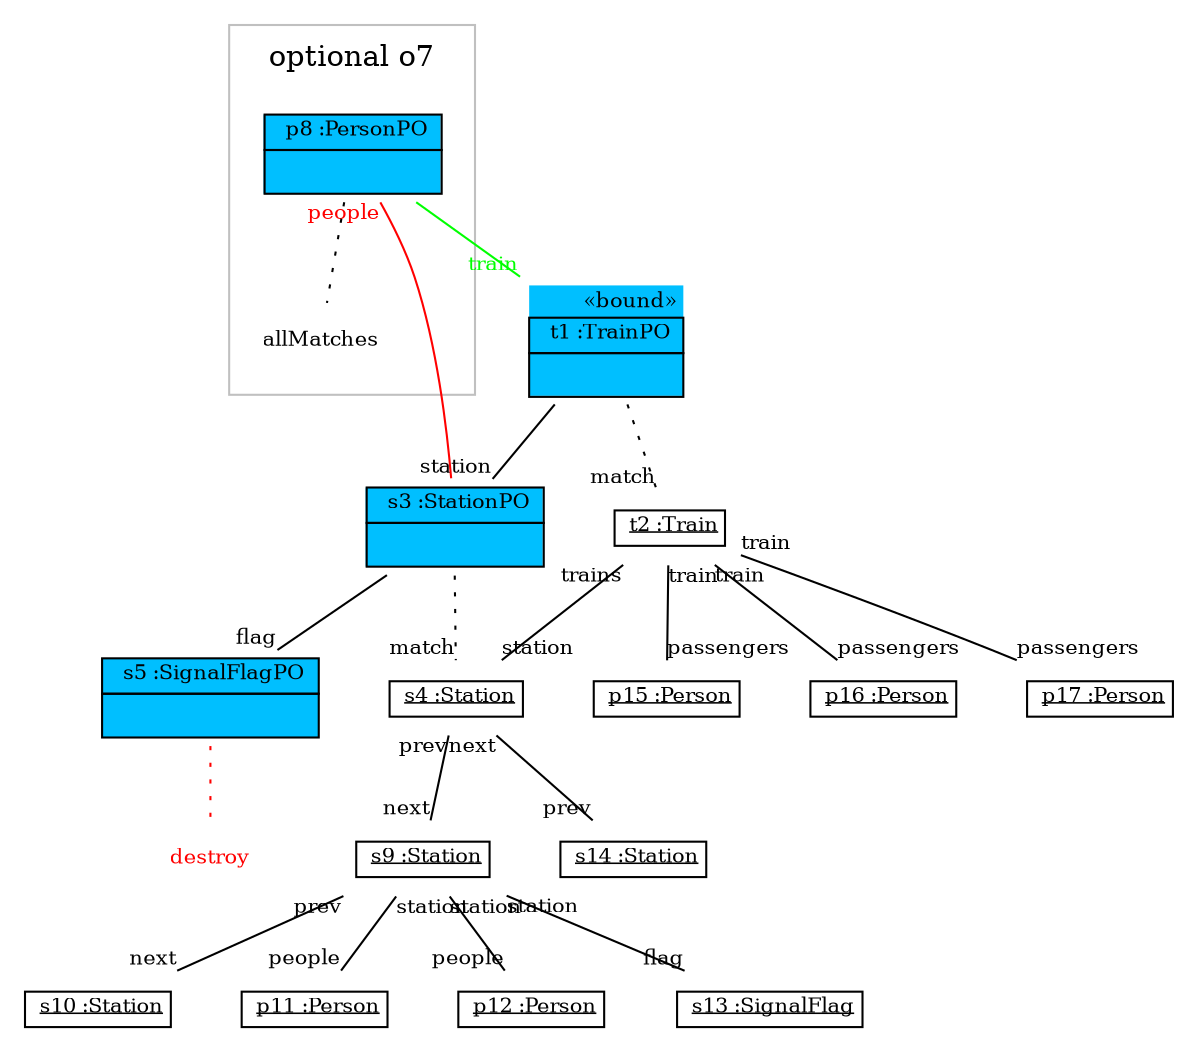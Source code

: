 graph ObjectDiagram {
   node [shape = none, fontsize = 10];
   edge [fontsize = 10];

t1 [label=<<table border='0' cellborder='1' cellspacing='0' color='black' bgcolor='deepskyblue'> <tr> <td border='0' align='right'><font color='black'>&#171;bound&#187;</font></td></tr> <tr> <td align='center'> <font color='black'> t1 :TrainPO </font></td></tr> <tr> <td align='left'> <table border='0' cellborder='0' cellspacing='0' color='black'> <tr> <td>  </td></tr></table></td></tr></table>>];
s3 [label=<<table border='0' cellborder='1' cellspacing='0' color='black' bgcolor='deepskyblue'>  <tr> <td align='center'> <font color='black'> s3 :StationPO </font></td></tr> <tr> <td align='left'> <table border='0' cellborder='0' cellspacing='0' color='black'> <tr> <td>  </td></tr></table></td></tr></table>>];
s5 [label=<<table border='0' cellborder='1' cellspacing='0' color='black' bgcolor='deepskyblue'>  <tr> <td align='center'> <font color='black'> s5 :SignalFlagPO </font></td></tr> <tr> <td align='left'> <table border='0' cellborder='0' cellspacing='0' color='black'> <tr> <td>  </td></tr></table></td></tr></table>>];
d6 [label="destroy" fontcolor="red"]
subgraph cluster_o7 
{
   label=<<table border='0' cellborder='0'><tr><td>optional o7</td></tr></table>>;
   color=grey;

p8 [label=<<table border='0' cellborder='1' cellspacing='0' color='black' bgcolor='deepskyblue'>  <tr> <td align='center'> <font color='black'> p8 :PersonPO </font></td></tr> <tr> <td align='left'> <table border='0' cellborder='0' cellspacing='0' color='black'> <tr> <td>  </td></tr></table></td></tr></table>>];
allMatches_p8 [label=allMatches];
}

t2 [label=<<table border='0' cellborder='1' cellspacing='0'> <tr> <td> <u>t2 :Train</u></td></tr></table>>];
s4 [label=<<table border='0' cellborder='1' cellspacing='0'> <tr> <td> <u>s4 :Station</u></td></tr></table>>];
s9 [label=<<table border='0' cellborder='1' cellspacing='0'> <tr> <td> <u>s9 :Station</u></td></tr></table>>];
s10 [label=<<table border='0' cellborder='1' cellspacing='0'> <tr> <td> <u>s10 :Station</u></td></tr></table>>];
p11 [label=<<table border='0' cellborder='1' cellspacing='0'> <tr> <td> <u>p11 :Person</u></td></tr></table>>];
p12 [label=<<table border='0' cellborder='1' cellspacing='0'> <tr> <td> <u>p12 :Person</u></td></tr></table>>];
s13 [label=<<table border='0' cellborder='1' cellspacing='0'> <tr> <td> <u>s13 :SignalFlag</u></td></tr></table>>];
s14 [label=<<table border='0' cellborder='1' cellspacing='0'> <tr> <td> <u>s14 :Station</u></td></tr></table>>];
p15 [label=<<table border='0' cellborder='1' cellspacing='0'> <tr> <td> <u>p15 :Person</u></td></tr></table>>];
p16 [label=<<table border='0' cellborder='1' cellspacing='0'> <tr> <td> <u>p16 :Person</u></td></tr></table>>];
p17 [label=<<table border='0' cellborder='1' cellspacing='0'> <tr> <td> <u>p17 :Person</u></td></tr></table>>];

t1 -- t2 [headlabel = "match" style="dotted" color="black" fontcolor="black"];
s3 -- s4 [headlabel = "match" style="dotted" color="black" fontcolor="black"];
s5 -- d6 [style="dotted" color="red" fontcolor="red"];
p8 -- allMatches_p8 [style="dotted"];
t1 -- s3 [headlabel = "station" taillabel = "" color="black" fontcolor="black"];
s3 -- s5 [headlabel = "flag" taillabel = "" color="black" fontcolor="black"];
s3 -- p8 [headlabel = "people" taillabel = "" color="red" fontcolor="red"];
p8 -- t1 [headlabel = "train" taillabel = "" color="green" fontcolor="green"];
s4 -- s14 [headlabel = "prev" taillabel = "next"];
s4 -- s9 [headlabel = "next" taillabel = "prev"];
s9 -- p11 [headlabel = "people" taillabel = "station"];
s9 -- p12 [headlabel = "people" taillabel = "station"];
s9 -- s10 [headlabel = "next" taillabel = "prev"];
s9 -- s13 [headlabel = "flag" taillabel = "station"];
t2 -- p15 [headlabel = "passengers" taillabel = "train"];
t2 -- p16 [headlabel = "passengers" taillabel = "train"];
t2 -- p17 [headlabel = "passengers" taillabel = "train"];
t2 -- s4 [headlabel = "station" taillabel = "trains"];
}
